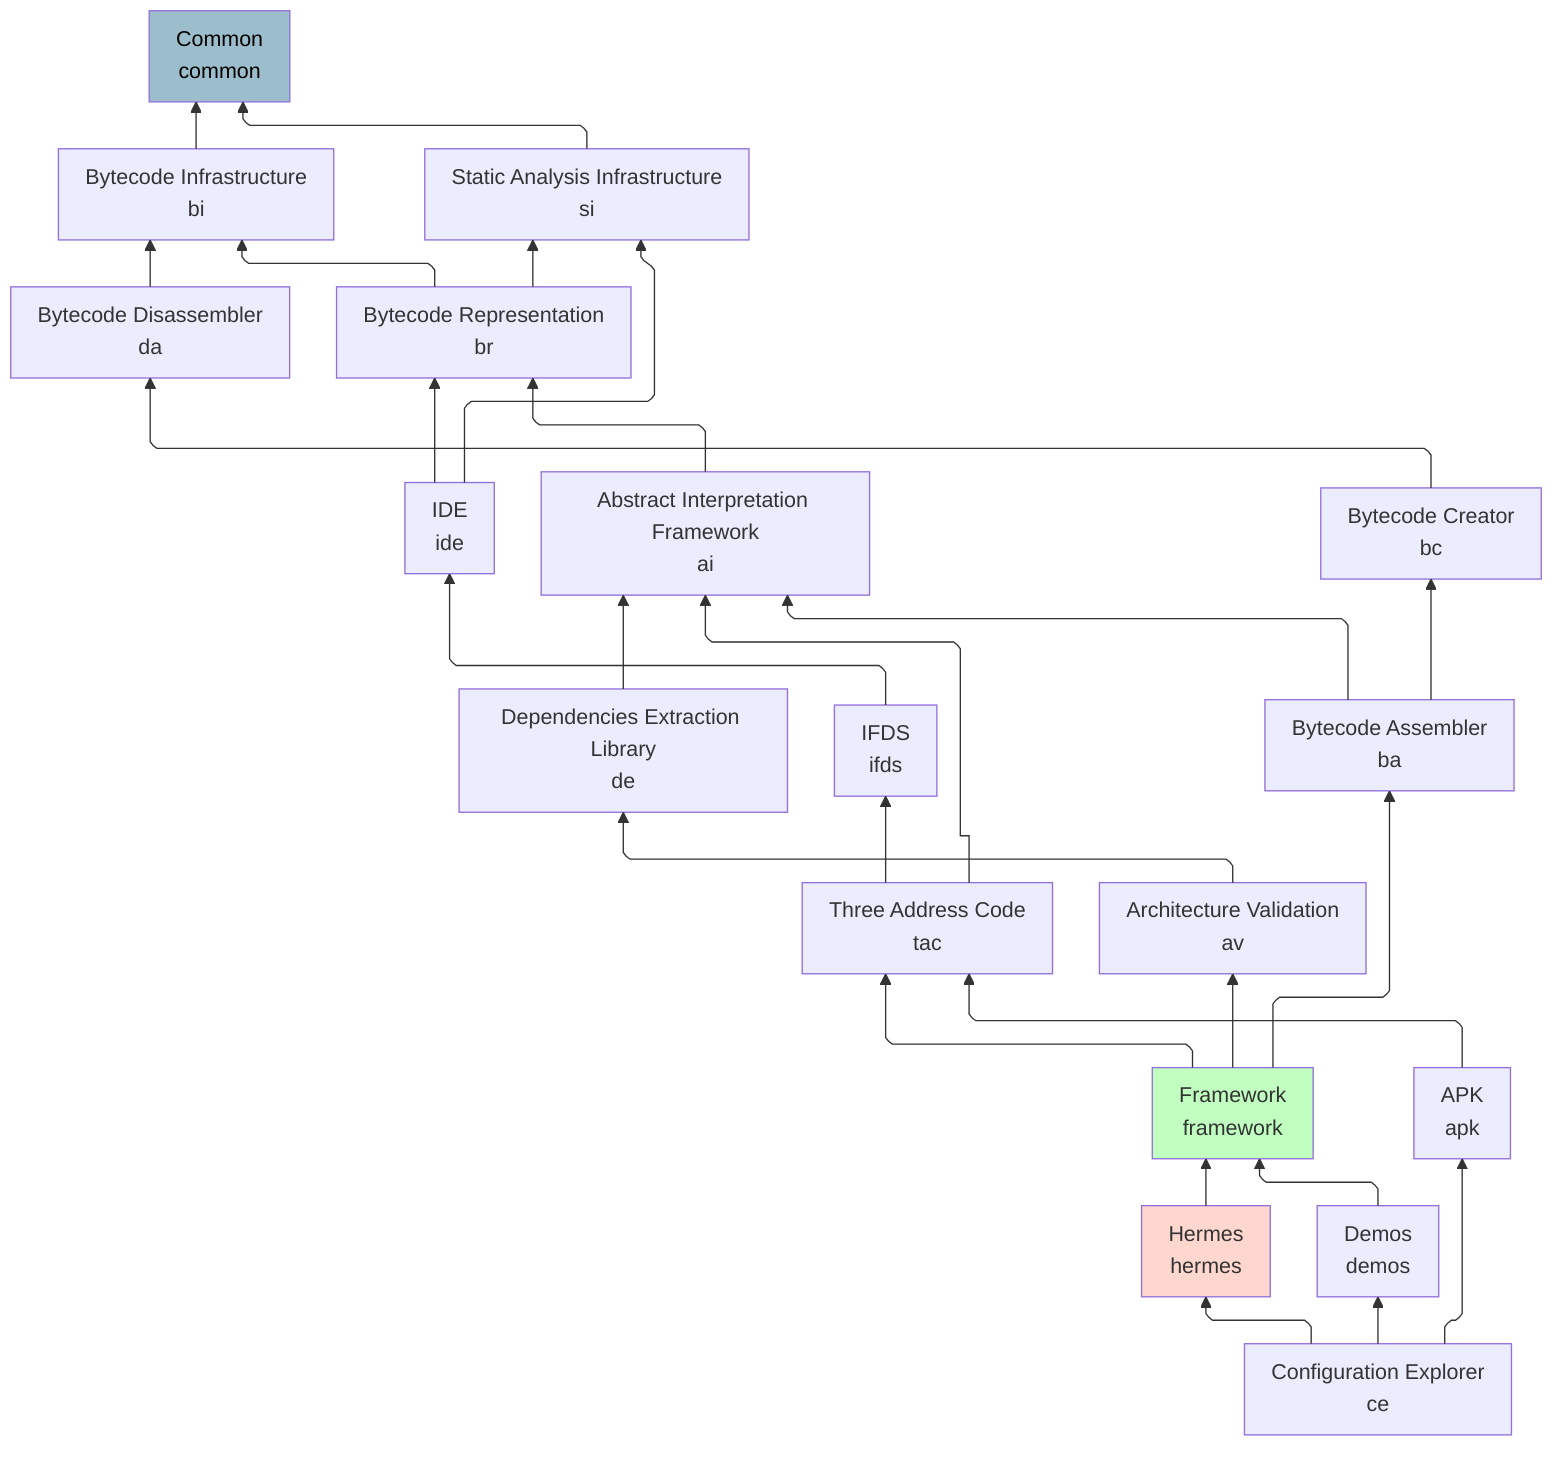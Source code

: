 %%{ init: { 'flowchart': { 'defaultRenderer': 'elk', 'curve': 'linear', 'padding': 10, 'wrappingWidth': 205 } } }%%
flowchart BT
    Framework[Framework<br>framework]
    ThreeAddressCode[Three Address Code<br>tac]
    APK[APK<br>apk]
    DependenciesExtractionLibrary[Dependencies Extraction Library<br>de]
    IDE[IDE<br>ide]
    BytecodeInfrastructure[Bytecode Infrastructure<br>bi]
    AbstractInterpretationFramework[Abstract Interpretation Framework<br>ai]
    Hermes[Hermes<br>hermes]
    ConfigurationExplorer[Configuration Explorer<br>ce]
    Common[Common<br>common]
    BytecodeDisassembler[Bytecode Disassembler<br>da]
    StaticAnalysisInfrastructure[Static Analysis Infrastructure<br>si]
    IFDS[IFDS<br>ifds]
    BytecodeRepresentation[Bytecode Representation<br>br]
    BytecodeAssembler[Bytecode Assembler<br>ba]
    ArchitectureValidation[Architecture Validation<br>av]
    Demos[Demos<br>demos]
    BytecodeCreator[Bytecode Creator<br>bc]

    style Common fill:#9cbecc,color:black
    style Framework fill:#c0ffc0
    style Hermes fill:#ffd7cf

    Framework --> BytecodeAssembler
    Framework --> ArchitectureValidation
    Framework --> ThreeAddressCode
    ThreeAddressCode --> AbstractInterpretationFramework
    ThreeAddressCode --> IFDS
    APK --> ThreeAddressCode
    DependenciesExtractionLibrary --> AbstractInterpretationFramework
    IDE --> StaticAnalysisInfrastructure
    IDE --> BytecodeRepresentation
    BytecodeInfrastructure --> Common
    AbstractInterpretationFramework --> BytecodeRepresentation
    Hermes --> Framework
    ConfigurationExplorer --> APK
    ConfigurationExplorer --> Demos
    ConfigurationExplorer --> Hermes
    BytecodeDisassembler --> BytecodeInfrastructure
    StaticAnalysisInfrastructure --> Common
    IFDS --> IDE
    BytecodeRepresentation --> StaticAnalysisInfrastructure
    BytecodeRepresentation --> BytecodeInfrastructure
    BytecodeAssembler --> BytecodeCreator
    BytecodeAssembler --> AbstractInterpretationFramework
    ArchitectureValidation --> DependenciesExtractionLibrary
    Demos --> Framework
    BytecodeCreator --> BytecodeDisassembler